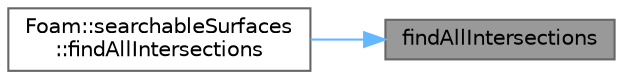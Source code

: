 digraph "findAllIntersections"
{
 // LATEX_PDF_SIZE
  bgcolor="transparent";
  edge [fontname=Helvetica,fontsize=10,labelfontname=Helvetica,labelfontsize=10];
  node [fontname=Helvetica,fontsize=10,shape=box,height=0.2,width=0.4];
  rankdir="RL";
  Node1 [id="Node000001",label="findAllIntersections",height=0.2,width=0.4,color="gray40", fillcolor="grey60", style="filled", fontcolor="black",tooltip=" "];
  Node1 -> Node2 [id="edge1_Node000001_Node000002",dir="back",color="steelblue1",style="solid",tooltip=" "];
  Node2 [id="Node000002",label="Foam::searchableSurfaces\l::findAllIntersections",height=0.2,width=0.4,color="grey40", fillcolor="white", style="filled",URL="$classFoam_1_1searchableSurfaces.html#a8acbb744d39b8626087c26949f0f1980",tooltip=" "];
}
